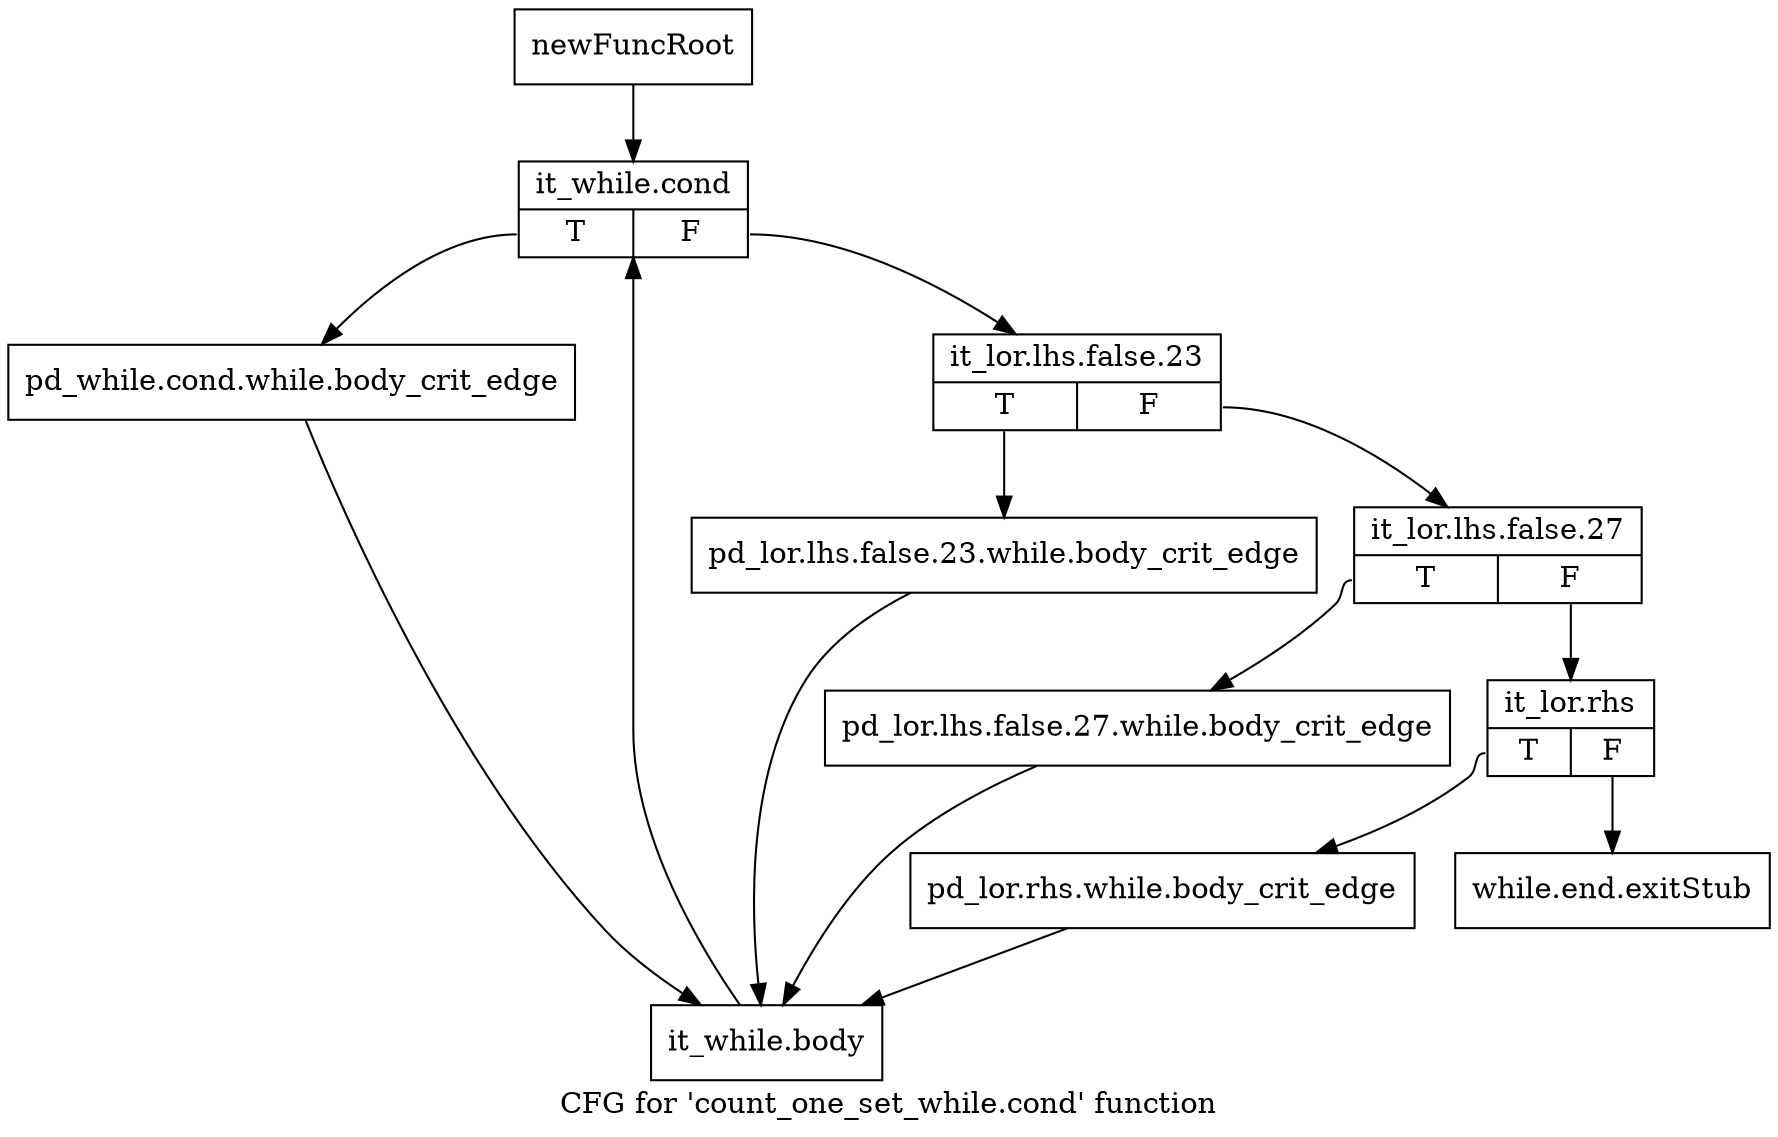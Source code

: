 digraph "CFG for 'count_one_set_while.cond' function" {
	label="CFG for 'count_one_set_while.cond' function";

	Node0xb6d7240 [shape=record,label="{newFuncRoot}"];
	Node0xb6d7240 -> Node0xb6d72e0;
	Node0xb6d7290 [shape=record,label="{while.end.exitStub}"];
	Node0xb6d72e0 [shape=record,label="{it_while.cond|{<s0>T|<s1>F}}"];
	Node0xb6d72e0:s0 -> Node0xb6d7510;
	Node0xb6d72e0:s1 -> Node0xb6d7330;
	Node0xb6d7330 [shape=record,label="{it_lor.lhs.false.23|{<s0>T|<s1>F}}"];
	Node0xb6d7330:s0 -> Node0xb6d74c0;
	Node0xb6d7330:s1 -> Node0xb6d7380;
	Node0xb6d7380 [shape=record,label="{it_lor.lhs.false.27|{<s0>T|<s1>F}}"];
	Node0xb6d7380:s0 -> Node0xb6d7470;
	Node0xb6d7380:s1 -> Node0xb6d73d0;
	Node0xb6d73d0 [shape=record,label="{it_lor.rhs|{<s0>T|<s1>F}}"];
	Node0xb6d73d0:s0 -> Node0xb6d7420;
	Node0xb6d73d0:s1 -> Node0xb6d7290;
	Node0xb6d7420 [shape=record,label="{pd_lor.rhs.while.body_crit_edge}"];
	Node0xb6d7420 -> Node0xb6d7560;
	Node0xb6d7470 [shape=record,label="{pd_lor.lhs.false.27.while.body_crit_edge}"];
	Node0xb6d7470 -> Node0xb6d7560;
	Node0xb6d74c0 [shape=record,label="{pd_lor.lhs.false.23.while.body_crit_edge}"];
	Node0xb6d74c0 -> Node0xb6d7560;
	Node0xb6d7510 [shape=record,label="{pd_while.cond.while.body_crit_edge}"];
	Node0xb6d7510 -> Node0xb6d7560;
	Node0xb6d7560 [shape=record,label="{it_while.body}"];
	Node0xb6d7560 -> Node0xb6d72e0;
}

